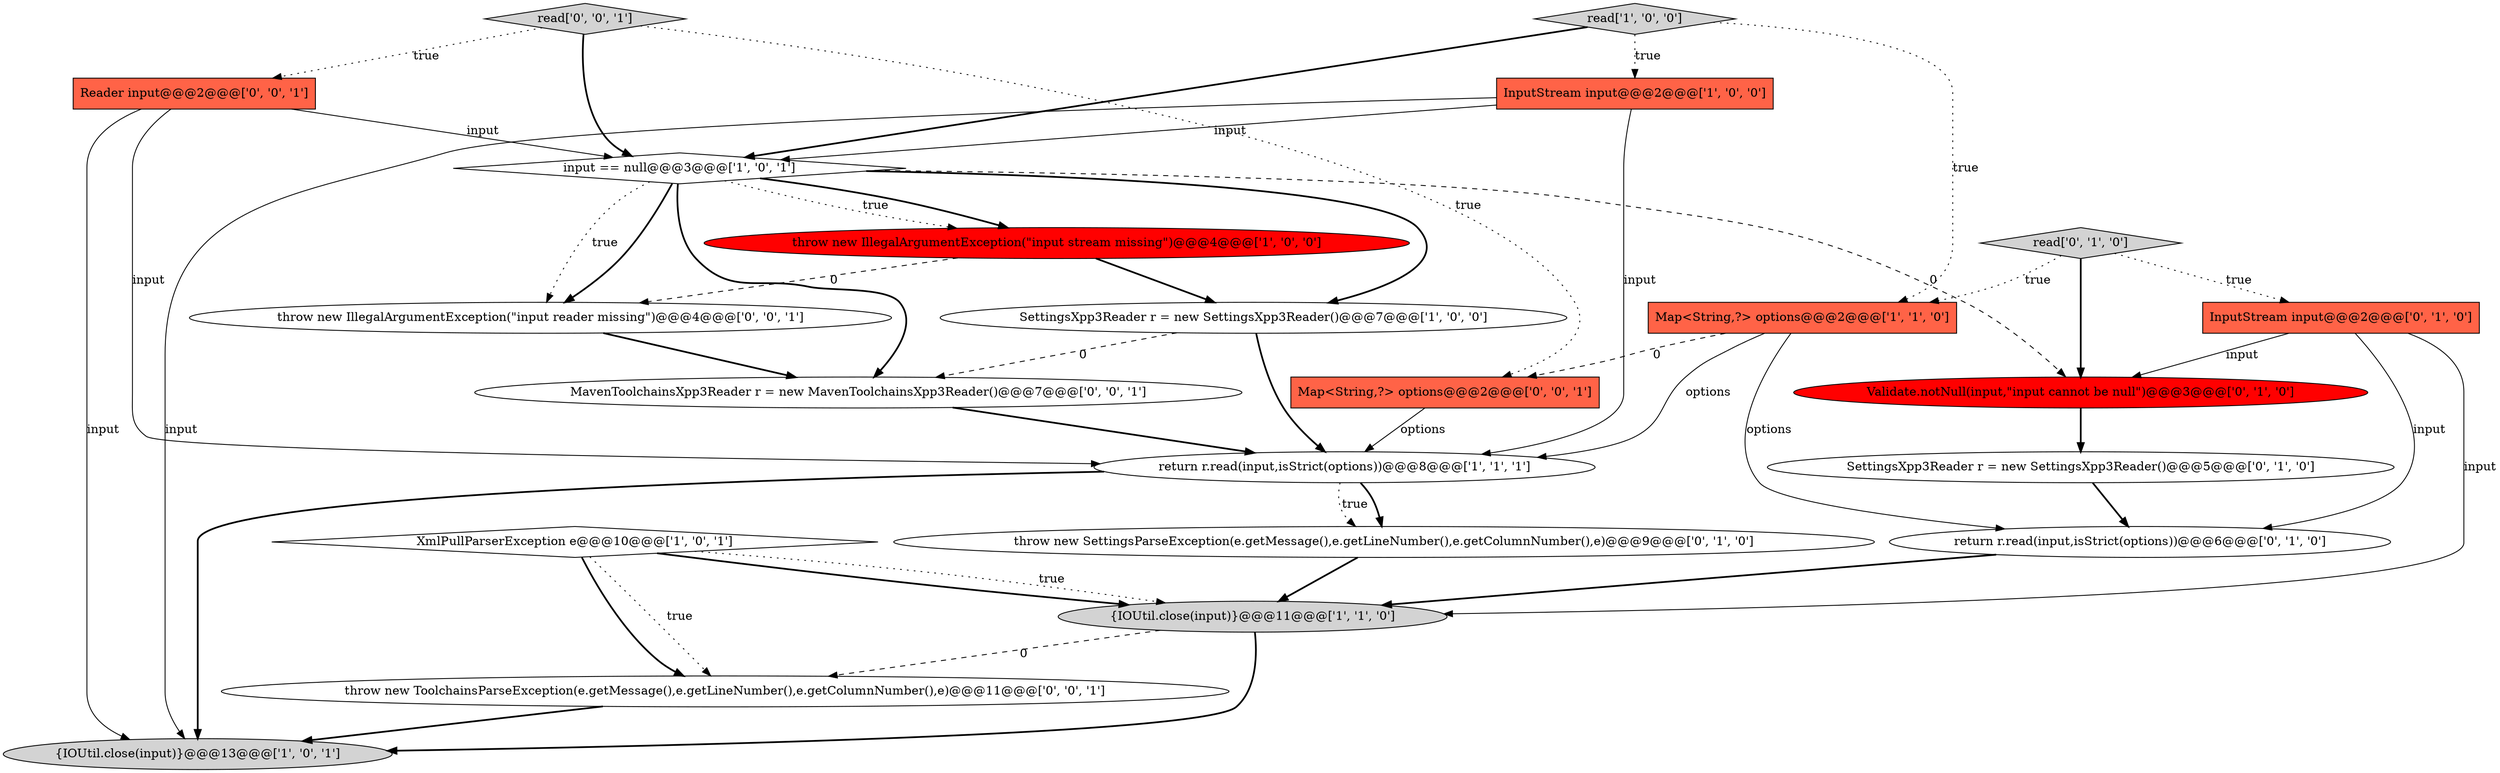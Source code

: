 digraph {
2 [style = filled, label = "InputStream input@@@2@@@['1', '0', '0']", fillcolor = tomato, shape = box image = "AAA0AAABBB1BBB"];
16 [style = filled, label = "throw new ToolchainsParseException(e.getMessage(),e.getLineNumber(),e.getColumnNumber(),e)@@@11@@@['0', '0', '1']", fillcolor = white, shape = ellipse image = "AAA0AAABBB3BBB"];
18 [style = filled, label = "Reader input@@@2@@@['0', '0', '1']", fillcolor = tomato, shape = box image = "AAA0AAABBB3BBB"];
7 [style = filled, label = "return r.read(input,isStrict(options))@@@8@@@['1', '1', '1']", fillcolor = white, shape = ellipse image = "AAA0AAABBB1BBB"];
15 [style = filled, label = "read['0', '1', '0']", fillcolor = lightgray, shape = diamond image = "AAA0AAABBB2BBB"];
9 [style = filled, label = "{IOUtil.close(input)}@@@13@@@['1', '0', '1']", fillcolor = lightgray, shape = ellipse image = "AAA0AAABBB1BBB"];
20 [style = filled, label = "throw new IllegalArgumentException(\"input reader missing\")@@@4@@@['0', '0', '1']", fillcolor = white, shape = ellipse image = "AAA0AAABBB3BBB"];
0 [style = filled, label = "SettingsXpp3Reader r = new SettingsXpp3Reader()@@@7@@@['1', '0', '0']", fillcolor = white, shape = ellipse image = "AAA0AAABBB1BBB"];
12 [style = filled, label = "throw new SettingsParseException(e.getMessage(),e.getLineNumber(),e.getColumnNumber(),e)@@@9@@@['0', '1', '0']", fillcolor = white, shape = ellipse image = "AAA0AAABBB2BBB"];
4 [style = filled, label = "{IOUtil.close(input)}@@@11@@@['1', '1', '0']", fillcolor = lightgray, shape = ellipse image = "AAA0AAABBB1BBB"];
6 [style = filled, label = "input == null@@@3@@@['1', '0', '1']", fillcolor = white, shape = diamond image = "AAA0AAABBB1BBB"];
13 [style = filled, label = "Validate.notNull(input,\"input cannot be null\")@@@3@@@['0', '1', '0']", fillcolor = red, shape = ellipse image = "AAA1AAABBB2BBB"];
10 [style = filled, label = "return r.read(input,isStrict(options))@@@6@@@['0', '1', '0']", fillcolor = white, shape = ellipse image = "AAA0AAABBB2BBB"];
5 [style = filled, label = "XmlPullParserException e@@@10@@@['1', '0', '1']", fillcolor = white, shape = diamond image = "AAA0AAABBB1BBB"];
3 [style = filled, label = "throw new IllegalArgumentException(\"input stream missing\")@@@4@@@['1', '0', '0']", fillcolor = red, shape = ellipse image = "AAA1AAABBB1BBB"];
14 [style = filled, label = "InputStream input@@@2@@@['0', '1', '0']", fillcolor = tomato, shape = box image = "AAA0AAABBB2BBB"];
21 [style = filled, label = "MavenToolchainsXpp3Reader r = new MavenToolchainsXpp3Reader()@@@7@@@['0', '0', '1']", fillcolor = white, shape = ellipse image = "AAA0AAABBB3BBB"];
19 [style = filled, label = "Map<String,?> options@@@2@@@['0', '0', '1']", fillcolor = tomato, shape = box image = "AAA0AAABBB3BBB"];
1 [style = filled, label = "read['1', '0', '0']", fillcolor = lightgray, shape = diamond image = "AAA0AAABBB1BBB"];
11 [style = filled, label = "SettingsXpp3Reader r = new SettingsXpp3Reader()@@@5@@@['0', '1', '0']", fillcolor = white, shape = ellipse image = "AAA0AAABBB2BBB"];
17 [style = filled, label = "read['0', '0', '1']", fillcolor = lightgray, shape = diamond image = "AAA0AAABBB3BBB"];
8 [style = filled, label = "Map<String,?> options@@@2@@@['1', '1', '0']", fillcolor = tomato, shape = box image = "AAA0AAABBB1BBB"];
4->9 [style = bold, label=""];
6->3 [style = bold, label=""];
8->19 [style = dashed, label="0"];
15->13 [style = bold, label=""];
4->16 [style = dashed, label="0"];
17->18 [style = dotted, label="true"];
17->6 [style = bold, label=""];
7->12 [style = bold, label=""];
6->21 [style = bold, label=""];
8->10 [style = solid, label="options"];
2->9 [style = solid, label="input"];
14->13 [style = solid, label="input"];
2->7 [style = solid, label="input"];
6->0 [style = bold, label=""];
15->14 [style = dotted, label="true"];
13->11 [style = bold, label=""];
5->4 [style = dotted, label="true"];
3->0 [style = bold, label=""];
7->12 [style = dotted, label="true"];
14->4 [style = solid, label="input"];
6->20 [style = dotted, label="true"];
0->7 [style = bold, label=""];
20->21 [style = bold, label=""];
5->16 [style = bold, label=""];
7->9 [style = bold, label=""];
18->7 [style = solid, label="input"];
6->20 [style = bold, label=""];
1->6 [style = bold, label=""];
18->9 [style = solid, label="input"];
15->8 [style = dotted, label="true"];
6->13 [style = dashed, label="0"];
12->4 [style = bold, label=""];
8->7 [style = solid, label="options"];
11->10 [style = bold, label=""];
0->21 [style = dashed, label="0"];
5->4 [style = bold, label=""];
3->20 [style = dashed, label="0"];
5->16 [style = dotted, label="true"];
1->8 [style = dotted, label="true"];
2->6 [style = solid, label="input"];
17->19 [style = dotted, label="true"];
10->4 [style = bold, label=""];
21->7 [style = bold, label=""];
18->6 [style = solid, label="input"];
19->7 [style = solid, label="options"];
6->3 [style = dotted, label="true"];
1->2 [style = dotted, label="true"];
14->10 [style = solid, label="input"];
16->9 [style = bold, label=""];
}

